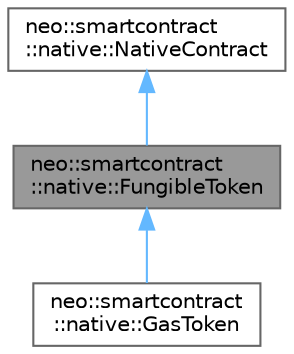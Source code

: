 digraph "neo::smartcontract::native::FungibleToken"
{
 // LATEX_PDF_SIZE
  bgcolor="transparent";
  edge [fontname=Helvetica,fontsize=10,labelfontname=Helvetica,labelfontsize=10];
  node [fontname=Helvetica,fontsize=10,shape=box,height=0.2,width=0.4];
  Node1 [id="Node000001",label="neo::smartcontract\l::native::FungibleToken",height=0.2,width=0.4,color="gray40", fillcolor="grey60", style="filled", fontcolor="black",tooltip="The base class of all native tokens that are compatible with NEP-17."];
  Node2 -> Node1 [id="edge3_Node000001_Node000002",dir="back",color="steelblue1",style="solid",tooltip=" "];
  Node2 [id="Node000002",label="neo::smartcontract\l::native::NativeContract",height=0.2,width=0.4,color="gray40", fillcolor="white", style="filled",URL="$classneo_1_1smartcontract_1_1native_1_1_native_contract.html",tooltip="Represents a native contract."];
  Node1 -> Node3 [id="edge4_Node000001_Node000003",dir="back",color="steelblue1",style="solid",tooltip=" "];
  Node3 [id="Node000003",label="neo::smartcontract\l::native::GasToken",height=0.2,width=0.4,color="gray40", fillcolor="white", style="filled",URL="$classneo_1_1smartcontract_1_1native_1_1_gas_token.html",tooltip="Represents the Gas token native contract."];
}

